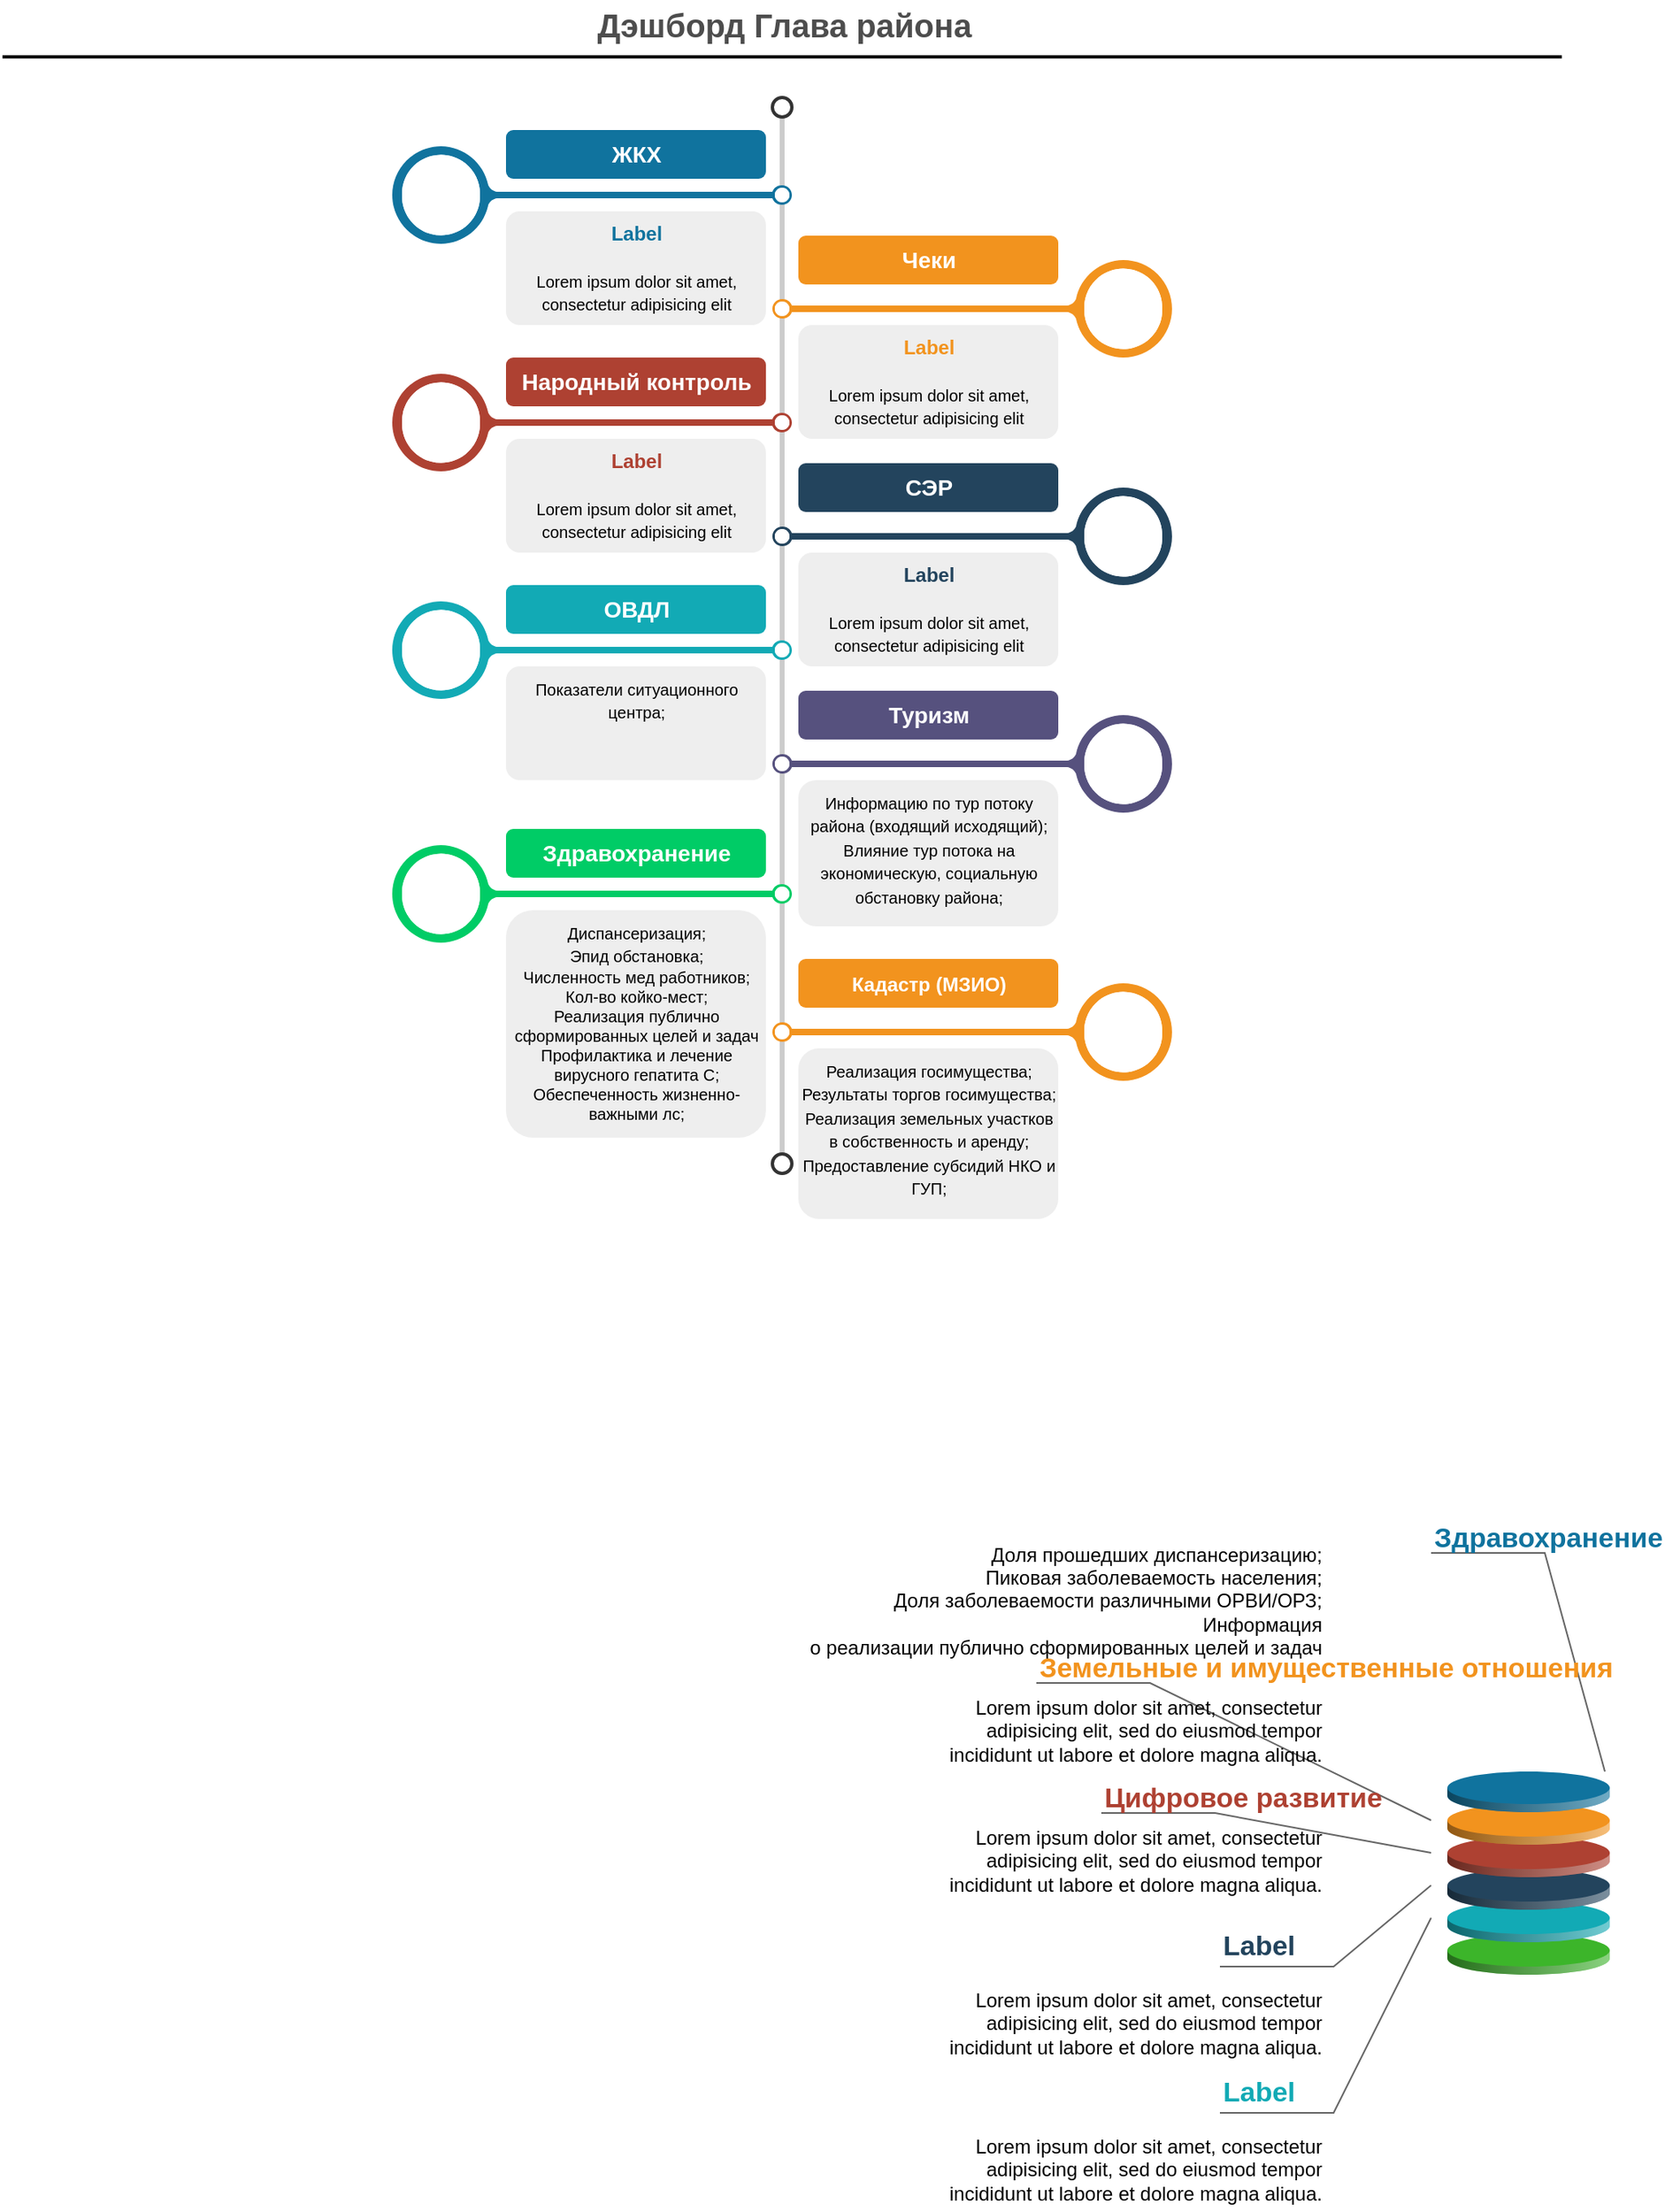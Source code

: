 <mxfile version="23.1.5" type="github">
  <diagram id="C2fSY1v2SiZeoUbDoYyL" name="Page-1">
    <mxGraphModel dx="1674" dy="780" grid="1" gridSize="10" guides="1" tooltips="1" connect="1" arrows="1" fold="1" page="1" pageScale="1" pageWidth="1169" pageHeight="827" math="0" shadow="0">
      <root>
        <mxCell id="0" />
        <mxCell id="1" parent="0" />
        <mxCell id="QLNjNVSxcbgXZy6OQrdi-27" value="" style="verticalLabelPosition=middle;verticalAlign=middle;html=1;shape=mxgraph.infographic.cylinder;fillColor=#3CB52A;strokeColor=none;shadow=0;align=left;labelPosition=right;spacingLeft=10;fontStyle=1;fontColor=#12AAB5;" parent="1" vertex="1">
          <mxGeometry x="993" y="1240" width="100" height="25" as="geometry" />
        </mxCell>
        <mxCell id="3ne1QswCM8ZiEu4GHsYG-31" value="Дэшборд Глава района" style="text;html=1;strokeColor=none;fillColor=none;align=center;verticalAlign=middle;whiteSpace=wrap;rounded=0;fontStyle=1;fontSize=20;fontColor=#4D4D4D;" parent="1" vertex="1">
          <mxGeometry x="189.5" y="50" width="790" height="30" as="geometry" />
        </mxCell>
        <mxCell id="3ne1QswCM8ZiEu4GHsYG-32" value="" style="line;strokeWidth=2;html=1;fontSize=20;fontColor=#4D4D4D;" parent="1" vertex="1">
          <mxGeometry x="103.5" y="80" width="960" height="10" as="geometry" />
        </mxCell>
        <mxCell id="QLNjNVSxcbgXZy6OQrdi-1" value="" style="verticalLabelPosition=middle;verticalAlign=middle;html=1;shape=mxgraph.infographic.cylinder;fillColor=#12AAB5;strokeColor=none;shadow=0;align=left;labelPosition=right;spacingLeft=10;fontStyle=1;fontColor=#12AAB5;" parent="1" vertex="1">
          <mxGeometry x="993" y="1220" width="100" height="25" as="geometry" />
        </mxCell>
        <mxCell id="QLNjNVSxcbgXZy6OQrdi-2" value="" style="verticalLabelPosition=middle;verticalAlign=middle;html=1;shape=mxgraph.infographic.cylinder;fillColor=#23445D;strokeColor=none;shadow=0;align=left;labelPosition=right;spacingLeft=10;fontStyle=1;fontColor=#23445D;" parent="1" vertex="1">
          <mxGeometry x="993" y="1200" width="100" height="25" as="geometry" />
        </mxCell>
        <mxCell id="QLNjNVSxcbgXZy6OQrdi-3" value="" style="verticalLabelPosition=middle;verticalAlign=middle;html=1;shape=mxgraph.infographic.cylinder;fillColor=#AE4132;strokeColor=none;shadow=0;align=left;labelPosition=right;spacingLeft=10;fontStyle=1;fontColor=#AE4132;" parent="1" vertex="1">
          <mxGeometry x="993" y="1180" width="100" height="25" as="geometry" />
        </mxCell>
        <mxCell id="QLNjNVSxcbgXZy6OQrdi-4" value="" style="verticalLabelPosition=middle;verticalAlign=middle;html=1;shape=mxgraph.infographic.cylinder;fillColor=#F2931E;strokeColor=none;shadow=0;align=left;labelPosition=right;spacingLeft=10;fontStyle=1;fontColor=#F2931E;" parent="1" vertex="1">
          <mxGeometry x="993" y="1160" width="100" height="25" as="geometry" />
        </mxCell>
        <mxCell id="QLNjNVSxcbgXZy6OQrdi-5" value="" style="verticalLabelPosition=middle;verticalAlign=middle;html=1;shape=mxgraph.infographic.cylinder;fillColor=#10739E;strokeColor=none;shadow=0;align=left;labelPosition=right;spacingLeft=10;fontStyle=1;fontColor=#10739E;" parent="1" vertex="1">
          <mxGeometry x="993" y="1140" width="100" height="25" as="geometry" />
        </mxCell>
        <mxCell id="QLNjNVSxcbgXZy6OQrdi-6" value="Здравохранение" style="strokeWidth=1;shadow=0;dashed=0;align=center;html=1;shape=mxgraph.mockup.text.callout;linkText=;textSize=17;textColor=#666666;callDir=NW;callStyle=line;fontSize=17;fontColor=#10739E;align=left;verticalAlign=top;strokeColor=#666666;fillColor=#4D9900;flipV=0;fontStyle=1;" parent="1" vertex="1">
          <mxGeometry x="983" y="980" width="107" height="160" as="geometry" />
        </mxCell>
        <mxCell id="QLNjNVSxcbgXZy6OQrdi-7" value="Земельные и имущественные отношения" style="strokeWidth=1;shadow=0;dashed=0;align=center;html=1;shape=mxgraph.mockup.text.callout;linkText=;textSize=17;textColor=#666666;callDir=NW;callStyle=line;fontSize=17;fontColor=#F2931E;align=left;verticalAlign=top;strokeColor=#666666;fillColor=#4D9900;flipV=0;fontStyle=1;" parent="1" vertex="1">
          <mxGeometry x="740" y="1060" width="243" height="110" as="geometry" />
        </mxCell>
        <mxCell id="QLNjNVSxcbgXZy6OQrdi-8" value="Цифровое развитие" style="strokeWidth=1;shadow=0;dashed=0;align=center;html=1;shape=mxgraph.mockup.text.callout;linkText=;textSize=17;textColor=#666666;callDir=NW;callStyle=line;fontSize=17;fontColor=#AE4132;align=left;verticalAlign=top;strokeColor=#666666;fillColor=#4D9900;flipV=0;fontStyle=1;" parent="1" vertex="1">
          <mxGeometry x="780" y="1140" width="203" height="50" as="geometry" />
        </mxCell>
        <mxCell id="QLNjNVSxcbgXZy6OQrdi-9" value="Label" style="strokeWidth=1;shadow=0;dashed=0;align=center;html=1;shape=mxgraph.mockup.text.callout;linkText=;textSize=17;textColor=#666666;callDir=SW;callStyle=line;fontSize=17;fontColor=#23445D;align=left;verticalAlign=bottom;strokeColor=#666666;fillColor=#4D9900;flipV=0;fontStyle=1;" parent="1" vertex="1">
          <mxGeometry x="853" y="1210" width="130" height="50" as="geometry" />
        </mxCell>
        <mxCell id="QLNjNVSxcbgXZy6OQrdi-10" value="Label" style="strokeWidth=1;shadow=0;dashed=0;align=center;html=1;shape=mxgraph.mockup.text.callout;linkText=;textSize=17;textColor=#666666;callDir=SW;callStyle=line;fontSize=17;fontColor=#12AAB5;align=left;verticalAlign=bottom;strokeColor=#666666;fillColor=#4D9900;flipV=0;fontStyle=1;" parent="1" vertex="1">
          <mxGeometry x="853" y="1230" width="130" height="120" as="geometry" />
        </mxCell>
        <mxCell id="QLNjNVSxcbgXZy6OQrdi-11" value="Доля прошедших диспансеризацию;&lt;br&gt;Пиковая заболеваемость населения;&lt;br&gt;Доля заболеваемости различными ОРВИ/ОРЗ;&lt;br&gt;Информация&lt;br/&gt;о реализации публично сформированных целей и задач" style="rounded=0;whiteSpace=wrap;shadow=0;strokeColor=none;strokeWidth=6;fillColor=none;fontSize=12;align=right;html=1;" parent="1" vertex="1">
          <mxGeometry x="600" y="1010" width="318" height="50" as="geometry" />
        </mxCell>
        <mxCell id="QLNjNVSxcbgXZy6OQrdi-12" value="Lorem ipsum dolor sit amet, consectetur adipisicing elit, sed do eiusmod tempor incididunt ut labore et dolore magna aliqua." style="rounded=0;whiteSpace=wrap;shadow=0;strokeColor=none;strokeWidth=6;fillColor=none;fontSize=12;align=right;html=1;" parent="1" vertex="1">
          <mxGeometry x="678" y="1090" width="240" height="50" as="geometry" />
        </mxCell>
        <mxCell id="QLNjNVSxcbgXZy6OQrdi-13" value="Lorem ipsum dolor sit amet, consectetur adipisicing elit, sed do eiusmod tempor incididunt ut labore et dolore magna aliqua." style="rounded=0;whiteSpace=wrap;shadow=0;strokeColor=none;strokeWidth=6;fillColor=none;fontSize=12;align=right;html=1;" parent="1" vertex="1">
          <mxGeometry x="678" y="1170" width="240" height="50" as="geometry" />
        </mxCell>
        <mxCell id="QLNjNVSxcbgXZy6OQrdi-14" value="Lorem ipsum dolor sit amet, consectetur adipisicing elit, sed do eiusmod tempor incididunt ut labore et dolore magna aliqua." style="rounded=0;whiteSpace=wrap;shadow=0;strokeColor=none;strokeWidth=6;fillColor=none;fontSize=12;align=right;html=1;" parent="1" vertex="1">
          <mxGeometry x="678" y="1270" width="240" height="50" as="geometry" />
        </mxCell>
        <mxCell id="QLNjNVSxcbgXZy6OQrdi-15" value="Lorem ipsum dolor sit amet, consectetur adipisicing elit, sed do eiusmod tempor incididunt ut labore et dolore magna aliqua." style="rounded=0;whiteSpace=wrap;shadow=0;strokeColor=none;strokeWidth=6;fillColor=none;fontSize=12;align=right;html=1;" parent="1" vertex="1">
          <mxGeometry x="678" y="1360" width="240" height="50" as="geometry" />
        </mxCell>
        <mxCell id="QLNjNVSxcbgXZy6OQrdi-61" value="" style="endArrow=none;html=1;strokeWidth=3;strokeColor=#CCCCCC;labelBackgroundColor=none;fontSize=16;rounded=0;" parent="1" source="QLNjNVSxcbgXZy6OQrdi-62" target="QLNjNVSxcbgXZy6OQrdi-63" edge="1">
          <mxGeometry relative="1" as="geometry" />
        </mxCell>
        <mxCell id="QLNjNVSxcbgXZy6OQrdi-62" value="" style="ellipse;whiteSpace=wrap;html=1;aspect=fixed;shadow=0;fillColor=none;strokeColor=#333333;fontSize=16;align=center;strokeWidth=2;" parent="1" vertex="1">
          <mxGeometry x="577.5" y="110" width="12" height="12" as="geometry" />
        </mxCell>
        <mxCell id="QLNjNVSxcbgXZy6OQrdi-63" value="" style="ellipse;whiteSpace=wrap;html=1;aspect=fixed;shadow=0;fillColor=none;strokeColor=#333333;fontSize=16;align=center;strokeWidth=2;" parent="1" vertex="1">
          <mxGeometry x="577.5" y="760" width="12" height="12" as="geometry" />
        </mxCell>
        <mxCell id="QLNjNVSxcbgXZy6OQrdi-64" value="" style="verticalLabelPosition=middle;verticalAlign=middle;html=1;shape=mxgraph.infographic.circularCallout2;dy=15;strokeColor=#10739E;labelPosition=center;align=center;fontColor=#10739E;fontStyle=1;fontSize=24;shadow=0;direction=north;" parent="1" vertex="1">
          <mxGeometry x="343.5" y="140" width="246" height="60" as="geometry" />
        </mxCell>
        <mxCell id="QLNjNVSxcbgXZy6OQrdi-65" value="" style="verticalLabelPosition=middle;verticalAlign=middle;html=1;shape=mxgraph.infographic.circularCallout2;dy=15;strokeColor=#F2931E;labelPosition=center;align=center;fontColor=#F2931E;fontStyle=1;fontSize=24;shadow=0;direction=north;flipH=1;" parent="1" vertex="1">
          <mxGeometry x="577.5" y="210" width="246" height="60" as="geometry" />
        </mxCell>
        <mxCell id="QLNjNVSxcbgXZy6OQrdi-66" value="" style="verticalLabelPosition=middle;verticalAlign=middle;html=1;shape=mxgraph.infographic.circularCallout2;dy=15;strokeColor=#AE4132;labelPosition=center;align=center;fontColor=#10739E;fontStyle=1;fontSize=24;shadow=0;direction=north;" parent="1" vertex="1">
          <mxGeometry x="343.5" y="280" width="246" height="60" as="geometry" />
        </mxCell>
        <mxCell id="QLNjNVSxcbgXZy6OQrdi-67" value="" style="verticalLabelPosition=middle;verticalAlign=middle;html=1;shape=mxgraph.infographic.circularCallout2;dy=15;strokeColor=#23445D;labelPosition=center;align=center;fontColor=#10739E;fontStyle=1;fontSize=24;shadow=0;direction=north;flipH=1;" parent="1" vertex="1">
          <mxGeometry x="577.5" y="350" width="246" height="60" as="geometry" />
        </mxCell>
        <mxCell id="QLNjNVSxcbgXZy6OQrdi-68" value="" style="verticalLabelPosition=middle;verticalAlign=middle;html=1;shape=mxgraph.infographic.circularCallout2;dy=15;strokeColor=#12AAB5;labelPosition=center;align=center;fontColor=#10739E;fontStyle=1;fontSize=24;shadow=0;direction=north;" parent="1" vertex="1">
          <mxGeometry x="343.5" y="420" width="246" height="60" as="geometry" />
        </mxCell>
        <mxCell id="QLNjNVSxcbgXZy6OQrdi-69" value="" style="verticalLabelPosition=middle;verticalAlign=middle;html=1;shape=mxgraph.infographic.circularCallout2;dy=15;strokeColor=#56517E;labelPosition=center;align=center;fontColor=#10739E;fontStyle=1;fontSize=24;shadow=0;direction=north;flipH=1;" parent="1" vertex="1">
          <mxGeometry x="577.5" y="490" width="246" height="60" as="geometry" />
        </mxCell>
        <mxCell id="QLNjNVSxcbgXZy6OQrdi-70" value="ЖКХ" style="fillColor=#10739E;strokecolor=none;rounded=1;fontColor=#FFFFFF;strokeColor=none;fontStyle=1;fontSize=14;whiteSpace=wrap;html=1;" parent="1" vertex="1">
          <mxGeometry x="413.5" y="130" width="160" height="30" as="geometry" />
        </mxCell>
        <mxCell id="QLNjNVSxcbgXZy6OQrdi-71" value="Чеки" style="fillColor=#F2931E;strokecolor=none;rounded=1;fontColor=#FFFFFF;strokeColor=none;fontStyle=1;fontSize=14;whiteSpace=wrap;html=1;" parent="1" vertex="1">
          <mxGeometry x="593.5" y="195" width="160" height="30" as="geometry" />
        </mxCell>
        <mxCell id="QLNjNVSxcbgXZy6OQrdi-72" value="Народный контроль" style="fillColor=#AE4132;strokecolor=none;rounded=1;fontColor=#FFFFFF;strokeColor=none;fontStyle=1;fontSize=14;whiteSpace=wrap;html=1;" parent="1" vertex="1">
          <mxGeometry x="413.5" y="270" width="160" height="30" as="geometry" />
        </mxCell>
        <mxCell id="QLNjNVSxcbgXZy6OQrdi-73" value="СЭР" style="fillColor=#23445D;strokecolor=none;rounded=1;fontColor=#FFFFFF;strokeColor=none;fontStyle=1;fontSize=14;whiteSpace=wrap;html=1;" parent="1" vertex="1">
          <mxGeometry x="593.5" y="335" width="160" height="30" as="geometry" />
        </mxCell>
        <mxCell id="QLNjNVSxcbgXZy6OQrdi-74" value="ОВДЛ" style="fillColor=#12AAB5;strokecolor=none;rounded=1;fontColor=#FFFFFF;strokeColor=none;fontStyle=1;fontSize=14;whiteSpace=wrap;html=1;" parent="1" vertex="1">
          <mxGeometry x="413.5" y="410" width="160" height="30" as="geometry" />
        </mxCell>
        <mxCell id="QLNjNVSxcbgXZy6OQrdi-75" value="Туризм" style="fillColor=#56517E;strokecolor=none;rounded=1;fontColor=#FFFFFF;strokeColor=none;fontStyle=1;fontSize=14;whiteSpace=wrap;html=1;" parent="1" vertex="1">
          <mxGeometry x="593.5" y="475" width="160" height="30" as="geometry" />
        </mxCell>
        <mxCell id="QLNjNVSxcbgXZy6OQrdi-76" value="&lt;font style=&quot;font-size: 10px&quot;&gt;&lt;font style=&quot;font-size: 12px&quot; color=&quot;#10739E&quot;&gt;&lt;b&gt;Label&lt;/b&gt;&lt;/font&gt;&lt;br&gt;&lt;br&gt;&lt;font size=&quot;1&quot;&gt;Lorem ipsum dolor sit amet, consectetur adipisicing elit&lt;/font&gt;&lt;/font&gt;" style="rounded=1;strokeColor=none;fillColor=#EEEEEE;align=center;arcSize=12;verticalAlign=top;whiteSpace=wrap;html=1;fontSize=12;" parent="1" vertex="1">
          <mxGeometry x="413.5" y="180" width="160" height="70" as="geometry" />
        </mxCell>
        <mxCell id="QLNjNVSxcbgXZy6OQrdi-77" value="&lt;font style=&quot;font-size: 10px&quot;&gt;&lt;font style=&quot;font-size: 12px&quot; color=&quot;#F2931E&quot;&gt;&lt;b&gt;Label&lt;/b&gt;&lt;/font&gt;&lt;br&gt;&lt;br&gt;&lt;font size=&quot;1&quot;&gt;Lorem ipsum dolor sit amet, consectetur adipisicing elit&lt;/font&gt;&lt;/font&gt;" style="rounded=1;strokeColor=none;fillColor=#EEEEEE;align=center;arcSize=12;verticalAlign=top;whiteSpace=wrap;html=1;fontSize=12;" parent="1" vertex="1">
          <mxGeometry x="593.5" y="250" width="160" height="70" as="geometry" />
        </mxCell>
        <mxCell id="QLNjNVSxcbgXZy6OQrdi-78" value="&lt;font style=&quot;font-size: 10px&quot;&gt;&lt;font style=&quot;font-size: 12px&quot; color=&quot;#AE4132&quot;&gt;&lt;b&gt;Label&lt;/b&gt;&lt;/font&gt;&lt;br&gt;&lt;br&gt;&lt;font size=&quot;1&quot;&gt;Lorem ipsum dolor sit amet, consectetur adipisicing elit&lt;/font&gt;&lt;/font&gt;" style="rounded=1;strokeColor=none;fillColor=#EEEEEE;align=center;arcSize=12;verticalAlign=top;whiteSpace=wrap;html=1;fontSize=12;" parent="1" vertex="1">
          <mxGeometry x="413.5" y="320" width="160" height="70" as="geometry" />
        </mxCell>
        <mxCell id="QLNjNVSxcbgXZy6OQrdi-79" value="&lt;font style=&quot;font-size: 10px&quot;&gt;&lt;font style=&quot;font-size: 12px&quot; color=&quot;#23445D&quot;&gt;&lt;b&gt;Label&lt;/b&gt;&lt;/font&gt;&lt;br&gt;&lt;br&gt;&lt;font size=&quot;1&quot;&gt;Lorem ipsum dolor sit amet, consectetur adipisicing elit&lt;/font&gt;&lt;/font&gt;" style="rounded=1;strokeColor=none;fillColor=#EEEEEE;align=center;arcSize=12;verticalAlign=top;whiteSpace=wrap;html=1;fontSize=12;" parent="1" vertex="1">
          <mxGeometry x="593.5" y="390" width="160" height="70" as="geometry" />
        </mxCell>
        <mxCell id="QLNjNVSxcbgXZy6OQrdi-80" value="&lt;span style=&quot;font-size: 10px;&quot;&gt;Показатели ситуационного центра;&lt;/span&gt;" style="rounded=1;strokeColor=none;fillColor=#EEEEEE;align=center;arcSize=12;verticalAlign=top;whiteSpace=wrap;html=1;fontSize=12;" parent="1" vertex="1">
          <mxGeometry x="413.5" y="460" width="160" height="70" as="geometry" />
        </mxCell>
        <mxCell id="QLNjNVSxcbgXZy6OQrdi-81" value="&lt;font style=&quot;&quot;&gt;&lt;font style=&quot;font-size: 10px;&quot; size=&quot;1&quot;&gt;Информацию по тур потоку района (входящий исходящий);&lt;br&gt;Влияние тур потока на экономическую, социальную обстановку района;&lt;br&gt;&lt;/font&gt;&lt;/font&gt;" style="rounded=1;strokeColor=none;fillColor=#EEEEEE;align=center;arcSize=12;verticalAlign=top;whiteSpace=wrap;html=1;fontSize=12;" parent="1" vertex="1">
          <mxGeometry x="593.5" y="530" width="160" height="90" as="geometry" />
        </mxCell>
        <mxCell id="QLNjNVSxcbgXZy6OQrdi-106" value="" style="verticalLabelPosition=middle;verticalAlign=middle;html=1;shape=mxgraph.infographic.circularCallout2;dy=15;strokeColor=#00CC66;labelPosition=center;align=center;fontColor=#10739E;fontStyle=1;fontSize=24;shadow=0;direction=north;" parent="1" vertex="1">
          <mxGeometry x="343.5" y="570" width="246" height="60" as="geometry" />
        </mxCell>
        <mxCell id="QLNjNVSxcbgXZy6OQrdi-107" value="Здравохранение" style="fillColor=#00CC66;strokecolor=none;rounded=1;fontColor=#FFFFFF;strokeColor=none;fontStyle=1;fontSize=14;whiteSpace=wrap;html=1;" parent="1" vertex="1">
          <mxGeometry x="413.5" y="560" width="160" height="30" as="geometry" />
        </mxCell>
        <mxCell id="QLNjNVSxcbgXZy6OQrdi-108" value="&lt;font style=&quot;font-size: 10px;&quot;&gt;Диспансеризация;&lt;br style=&quot;border-color: var(--border-color);&quot;&gt;&lt;span style=&quot;&quot;&gt;Эпид обстановка;&lt;/span&gt;&lt;br style=&quot;border-color: var(--border-color);&quot;&gt;&lt;div style=&quot;&quot;&gt;&lt;span style=&quot;background-color: initial;&quot;&gt;Численность мед работников;&lt;/span&gt;&lt;/div&gt;&lt;div style=&quot;&quot;&gt;Кол-во койко-мест;&lt;/div&gt;&lt;div style=&quot;&quot;&gt;Реализация публично сформированных целей и задач&lt;span style=&quot;background-color: initial;&quot;&gt;&lt;br&gt;&lt;/span&gt;&lt;/div&gt;&lt;div style=&quot;&quot;&gt;Профилактика и лечение вирусного гепатита С;&lt;/div&gt;&lt;div style=&quot;&quot;&gt;Обеспеченность жизненно-важными лс;&lt;/div&gt;&lt;/font&gt;" style="rounded=1;strokeColor=none;fillColor=#EEEEEE;align=center;arcSize=12;verticalAlign=top;whiteSpace=wrap;html=1;fontSize=12;" parent="1" vertex="1">
          <mxGeometry x="413.5" y="610" width="160" height="140" as="geometry" />
        </mxCell>
        <mxCell id="QLNjNVSxcbgXZy6OQrdi-109" value="" style="verticalLabelPosition=middle;verticalAlign=middle;html=1;shape=mxgraph.infographic.circularCallout2;dy=15;strokeColor=#F2931E;labelPosition=center;align=center;fontColor=#F2931E;fontStyle=1;fontSize=24;shadow=0;direction=north;flipH=1;" parent="1" vertex="1">
          <mxGeometry x="577.5" y="655" width="246" height="60" as="geometry" />
        </mxCell>
        <mxCell id="QLNjNVSxcbgXZy6OQrdi-110" value="&lt;font style=&quot;font-size: 12px;&quot;&gt;Кадастр (МЗИО)&lt;/font&gt;" style="fillColor=#F2931E;strokecolor=none;rounded=1;fontColor=#FFFFFF;strokeColor=none;fontStyle=1;fontSize=14;whiteSpace=wrap;html=1;" parent="1" vertex="1">
          <mxGeometry x="593.5" y="640" width="160" height="30" as="geometry" />
        </mxCell>
        <mxCell id="QLNjNVSxcbgXZy6OQrdi-111" value="&lt;span style=&quot;border-color: var(--border-color); font-size: 10px;&quot;&gt;Реализация госимущества;&lt;br&gt;Результаты торгов госимущества;&lt;br&gt;Реализация земельных участков в собственность и аренду;&lt;br&gt;Предоставление субсидий НКО и ГУП;&lt;br&gt;&lt;/span&gt;" style="rounded=1;strokeColor=none;fillColor=#EEEEEE;align=center;arcSize=12;verticalAlign=top;whiteSpace=wrap;html=1;fontSize=12;" parent="1" vertex="1">
          <mxGeometry x="593.5" y="695" width="160" height="105" as="geometry" />
        </mxCell>
      </root>
    </mxGraphModel>
  </diagram>
</mxfile>
